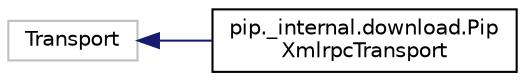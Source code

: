 digraph "Graphical Class Hierarchy"
{
  edge [fontname="Helvetica",fontsize="10",labelfontname="Helvetica",labelfontsize="10"];
  node [fontname="Helvetica",fontsize="10",shape=record];
  rankdir="LR";
  Node65 [label="Transport",height=0.2,width=0.4,color="grey75", fillcolor="white", style="filled"];
  Node65 -> Node0 [dir="back",color="midnightblue",fontsize="10",style="solid",fontname="Helvetica"];
  Node0 [label="pip._internal.download.Pip\lXmlrpcTransport",height=0.2,width=0.4,color="black", fillcolor="white", style="filled",URL="$classpip_1_1__internal_1_1download_1_1_pip_xmlrpc_transport.html"];
}
